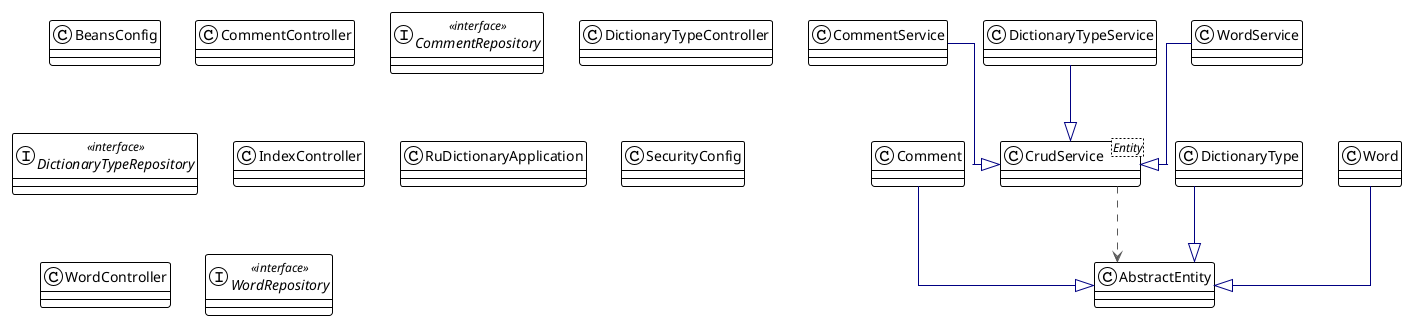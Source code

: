 @startuml

!theme plain
top to bottom direction
skinparam linetype ortho

class AbstractEntity
class BeansConfig
class Comment
class CommentController
interface CommentRepository << interface >>
class CommentService
class CrudService<Entity>
class DictionaryType
class DictionaryTypeController
interface DictionaryTypeRepository << interface >>
class DictionaryTypeService
class IndexController
class RuDictionaryApplication
class SecurityConfig
class Word
class WordController
interface WordRepository << interface >>
class WordService

Comment                   -[#000082,plain]-^  AbstractEntity           
CommentService            -[#000082,plain]-^  CrudService              
CrudService               -[#595959,dashed]->  AbstractEntity           
DictionaryType            -[#000082,plain]-^  AbstractEntity           
DictionaryTypeService     -[#000082,plain]-^  CrudService              
Word                      -[#000082,plain]-^  AbstractEntity           
WordService               -[#000082,plain]-^  CrudService              
@enduml
